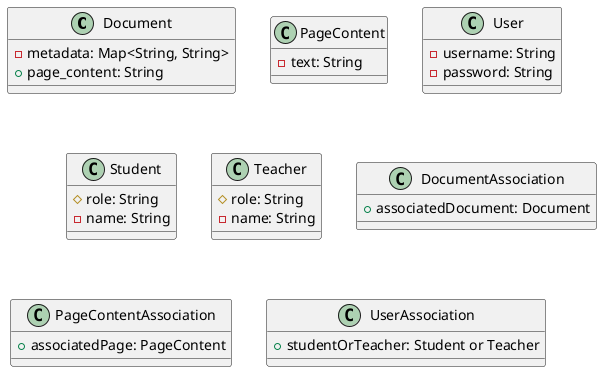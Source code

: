 @startuml
class Document {
    - metadata: Map<String, String>
    + page_content: String
}

class PageContent {
    - text: String
}

class User {
    - username: String
    - password: String
}

class Student {
    # role: String
    - name: String
}

class Teacher {
    # role: String
    - name: String
}

class DocumentAssociation {
    + associatedDocument: Document
}

class PageContentAssociation {
    + associatedPage: PageContent
}

class UserAssociation {
    + studentOrTeacher: Student or Teacher
}

@enduml